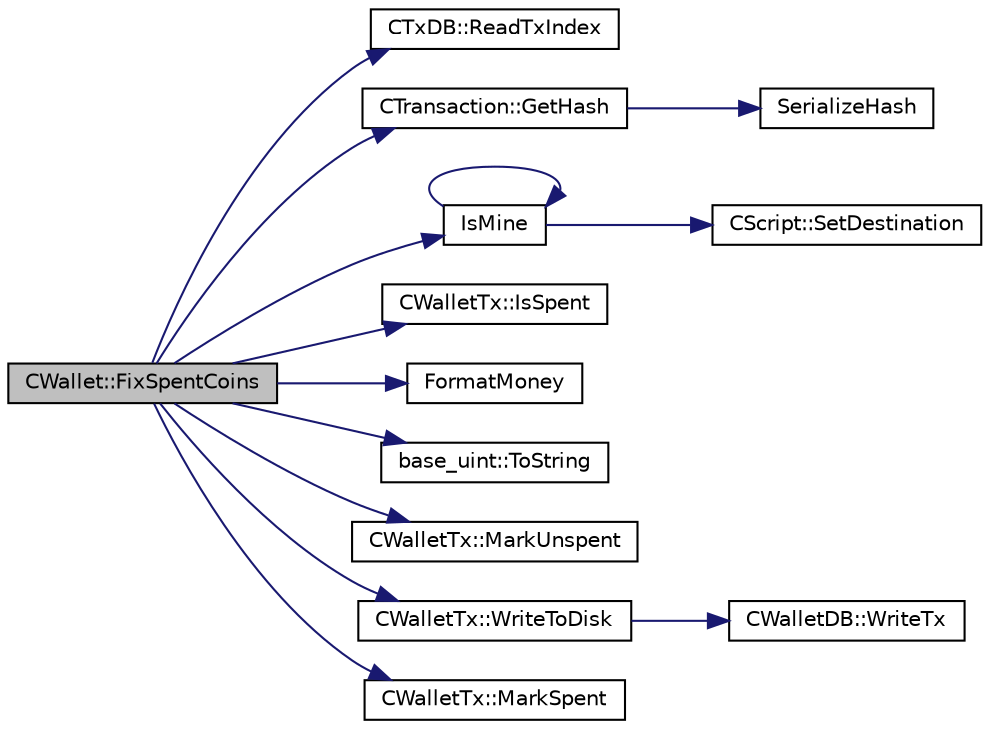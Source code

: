 digraph "CWallet::FixSpentCoins"
{
  edge [fontname="Helvetica",fontsize="10",labelfontname="Helvetica",labelfontsize="10"];
  node [fontname="Helvetica",fontsize="10",shape=record];
  rankdir="LR";
  Node349 [label="CWallet::FixSpentCoins",height=0.2,width=0.4,color="black", fillcolor="grey75", style="filled", fontcolor="black"];
  Node349 -> Node350 [color="midnightblue",fontsize="10",style="solid",fontname="Helvetica"];
  Node350 [label="CTxDB::ReadTxIndex",height=0.2,width=0.4,color="black", fillcolor="white", style="filled",URL="$class_c_tx_d_b.html#a8a138e5dcc3ef98991abaa16eaa8ddeb"];
  Node349 -> Node351 [color="midnightblue",fontsize="10",style="solid",fontname="Helvetica"];
  Node351 [label="CTransaction::GetHash",height=0.2,width=0.4,color="black", fillcolor="white", style="filled",URL="$class_c_transaction.html#a0b46d80e82ca324e82c2ce3fc1492bfa"];
  Node351 -> Node352 [color="midnightblue",fontsize="10",style="solid",fontname="Helvetica"];
  Node352 [label="SerializeHash",height=0.2,width=0.4,color="black", fillcolor="white", style="filled",URL="$hash_8h.html#a6de694e43f17c62025c6883965b65e63"];
  Node349 -> Node353 [color="midnightblue",fontsize="10",style="solid",fontname="Helvetica"];
  Node353 [label="IsMine",height=0.2,width=0.4,color="black", fillcolor="white", style="filled",URL="$script_8cpp.html#adc59cf67d903c1ba1ef225561b85bfce"];
  Node353 -> Node354 [color="midnightblue",fontsize="10",style="solid",fontname="Helvetica"];
  Node354 [label="CScript::SetDestination",height=0.2,width=0.4,color="black", fillcolor="white", style="filled",URL="$class_c_script.html#ad1b5a9077241aa06116040c4f1b7c31e"];
  Node353 -> Node353 [color="midnightblue",fontsize="10",style="solid",fontname="Helvetica"];
  Node349 -> Node355 [color="midnightblue",fontsize="10",style="solid",fontname="Helvetica"];
  Node355 [label="CWalletTx::IsSpent",height=0.2,width=0.4,color="black", fillcolor="white", style="filled",URL="$class_c_wallet_tx.html#a6b01c779a9ddc9d3554b7ec1b770f512"];
  Node349 -> Node356 [color="midnightblue",fontsize="10",style="solid",fontname="Helvetica"];
  Node356 [label="FormatMoney",height=0.2,width=0.4,color="black", fillcolor="white", style="filled",URL="$util_8cpp.html#a3293aaba439017a99a494cbf39fb5681"];
  Node349 -> Node357 [color="midnightblue",fontsize="10",style="solid",fontname="Helvetica"];
  Node357 [label="base_uint::ToString",height=0.2,width=0.4,color="black", fillcolor="white", style="filled",URL="$classbase__uint.html#acccba4d9d51a0c36261718ca0cbb293b"];
  Node349 -> Node358 [color="midnightblue",fontsize="10",style="solid",fontname="Helvetica"];
  Node358 [label="CWalletTx::MarkUnspent",height=0.2,width=0.4,color="black", fillcolor="white", style="filled",URL="$class_c_wallet_tx.html#a15588d9e12497ec4c10a53ab629fa244"];
  Node349 -> Node359 [color="midnightblue",fontsize="10",style="solid",fontname="Helvetica"];
  Node359 [label="CWalletTx::WriteToDisk",height=0.2,width=0.4,color="black", fillcolor="white", style="filled",URL="$class_c_wallet_tx.html#ada0e71d717dd360faf047de54eef4942"];
  Node359 -> Node360 [color="midnightblue",fontsize="10",style="solid",fontname="Helvetica"];
  Node360 [label="CWalletDB::WriteTx",height=0.2,width=0.4,color="black", fillcolor="white", style="filled",URL="$class_c_wallet_d_b.html#a76d2ca02898221ab66df5d5f7491164e"];
  Node349 -> Node361 [color="midnightblue",fontsize="10",style="solid",fontname="Helvetica"];
  Node361 [label="CWalletTx::MarkSpent",height=0.2,width=0.4,color="black", fillcolor="white", style="filled",URL="$class_c_wallet_tx.html#af2fc13459e324ad2b3f7c9914d86e7c8"];
}
